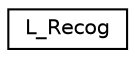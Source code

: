 digraph "Graphical Class Hierarchy"
{
 // LATEX_PDF_SIZE
  edge [fontname="Helvetica",fontsize="10",labelfontname="Helvetica",labelfontsize="10"];
  node [fontname="Helvetica",fontsize="10",shape=record];
  rankdir="LR";
  Node0 [label="L_Recog",height=0.2,width=0.4,color="black", fillcolor="white", style="filled",URL="$struct_l___recog.html",tooltip=" "];
}
